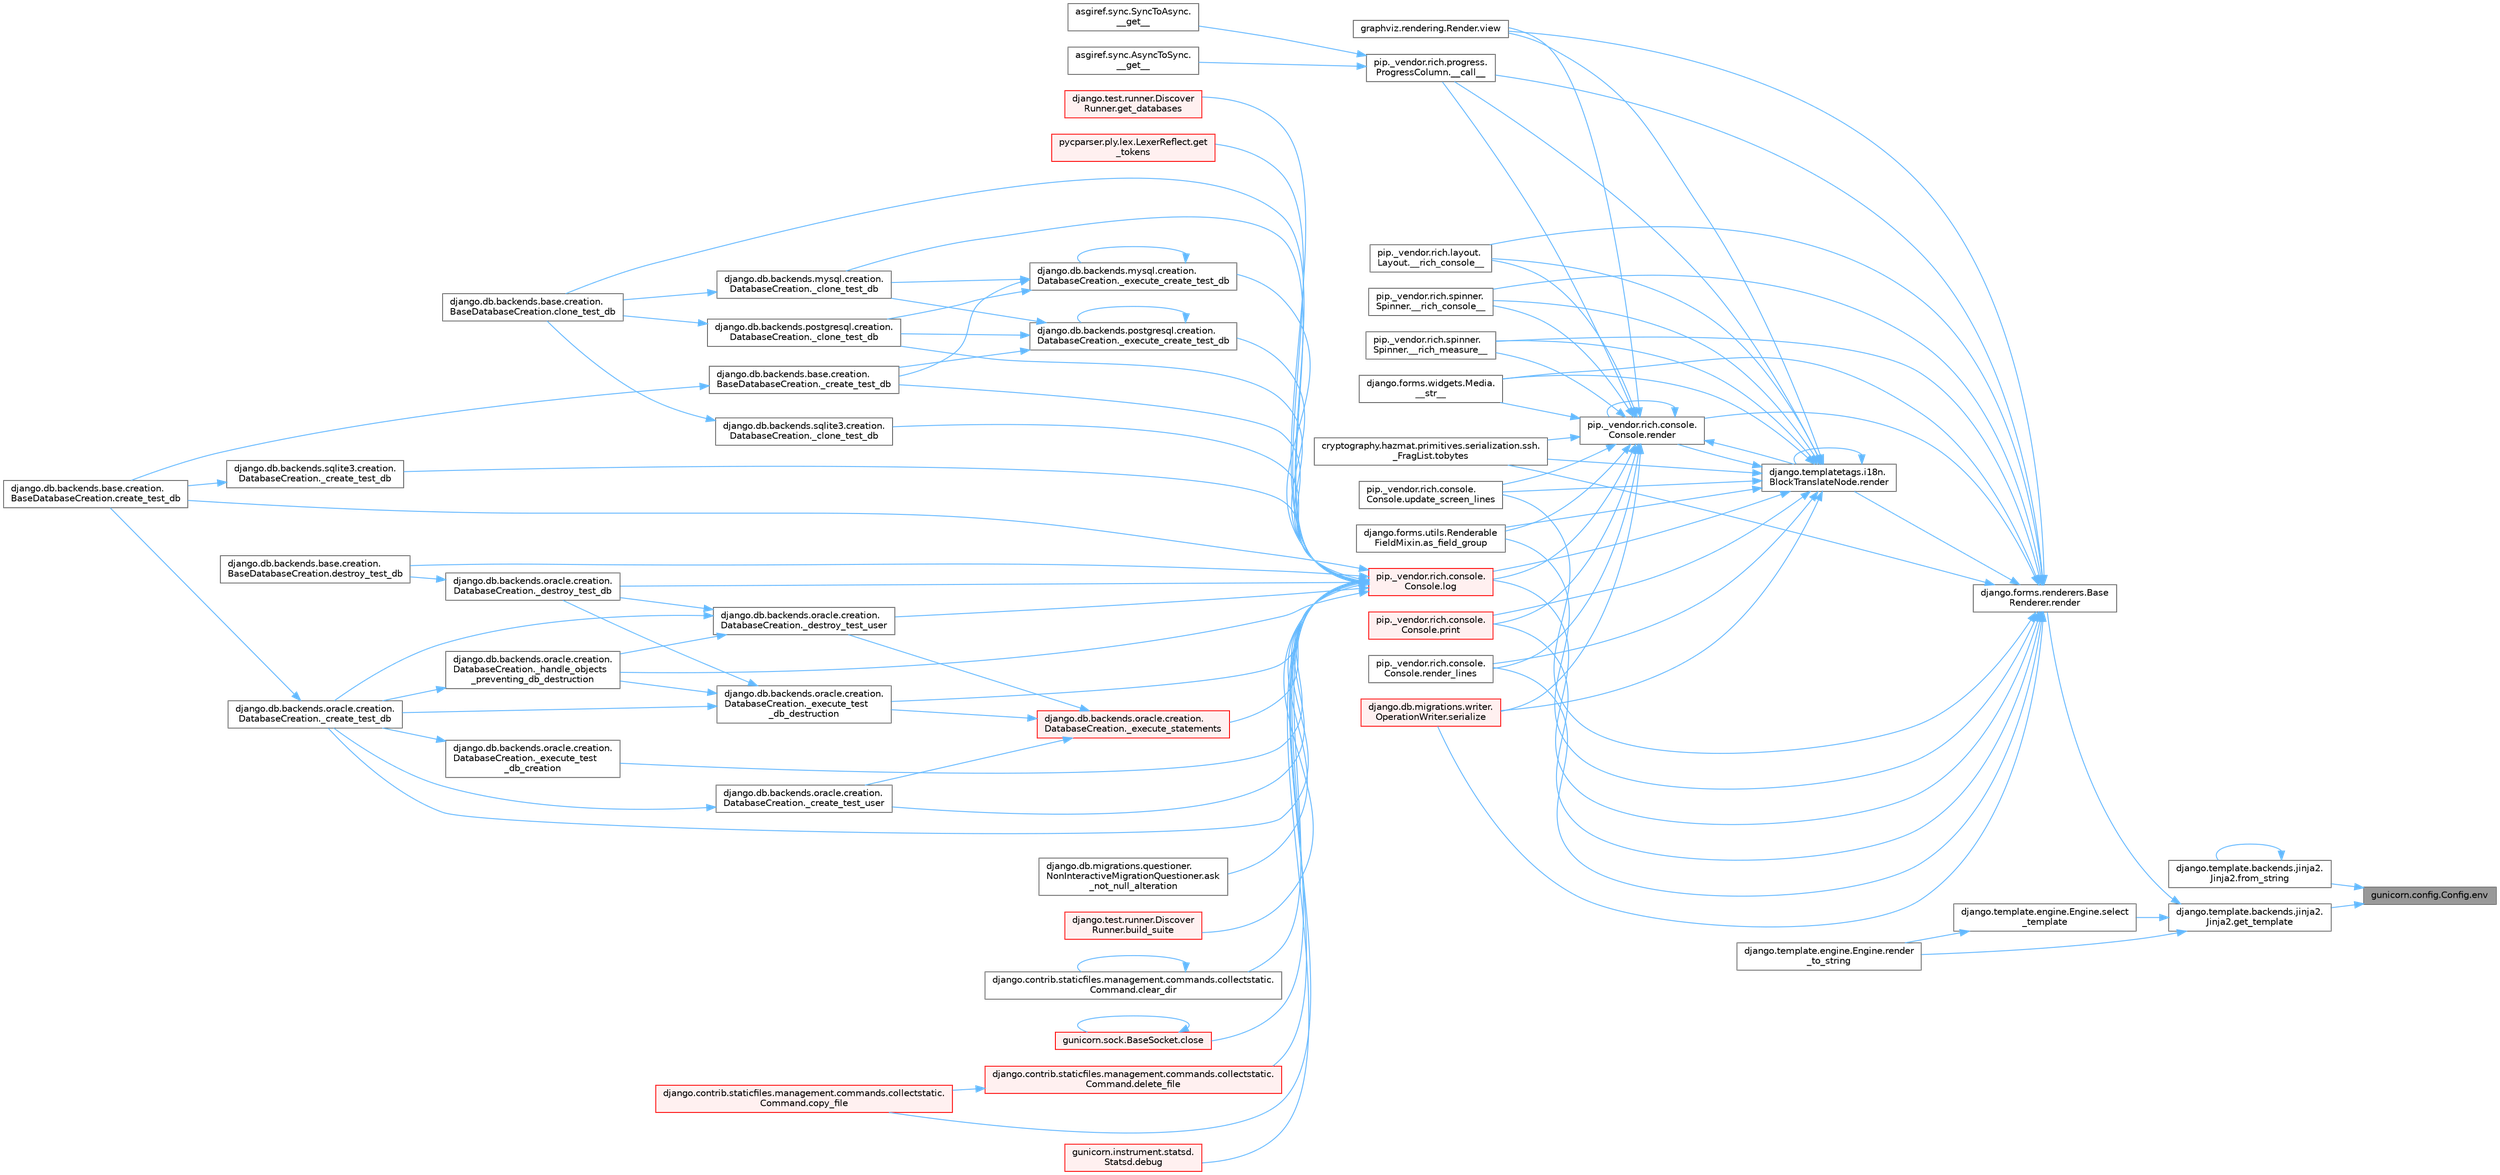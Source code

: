 digraph "gunicorn.config.Config.env"
{
 // LATEX_PDF_SIZE
  bgcolor="transparent";
  edge [fontname=Helvetica,fontsize=10,labelfontname=Helvetica,labelfontsize=10];
  node [fontname=Helvetica,fontsize=10,shape=box,height=0.2,width=0.4];
  rankdir="RL";
  Node1 [id="Node000001",label="gunicorn.config.Config.env",height=0.2,width=0.4,color="gray40", fillcolor="grey60", style="filled", fontcolor="black",tooltip=" "];
  Node1 -> Node2 [id="edge1_Node000001_Node000002",dir="back",color="steelblue1",style="solid",tooltip=" "];
  Node2 [id="Node000002",label="django.template.backends.jinja2.\lJinja2.from_string",height=0.2,width=0.4,color="grey40", fillcolor="white", style="filled",URL="$classdjango_1_1template_1_1backends_1_1jinja2_1_1_jinja2.html#ac6bd7ef1752b1fd673c8bdb0ae0487ab",tooltip=" "];
  Node2 -> Node2 [id="edge2_Node000002_Node000002",dir="back",color="steelblue1",style="solid",tooltip=" "];
  Node1 -> Node3 [id="edge3_Node000001_Node000003",dir="back",color="steelblue1",style="solid",tooltip=" "];
  Node3 [id="Node000003",label="django.template.backends.jinja2.\lJinja2.get_template",height=0.2,width=0.4,color="grey40", fillcolor="white", style="filled",URL="$classdjango_1_1template_1_1backends_1_1jinja2_1_1_jinja2.html#a9265545a8f140b3d6554426b83cb56ec",tooltip=" "];
  Node3 -> Node4 [id="edge4_Node000003_Node000004",dir="back",color="steelblue1",style="solid",tooltip=" "];
  Node4 [id="Node000004",label="django.forms.renderers.Base\lRenderer.render",height=0.2,width=0.4,color="grey40", fillcolor="white", style="filled",URL="$classdjango_1_1forms_1_1renderers_1_1_base_renderer.html#afc2864a13f4b09dd1ed354c16e047652",tooltip=" "];
  Node4 -> Node5 [id="edge5_Node000004_Node000005",dir="back",color="steelblue1",style="solid",tooltip=" "];
  Node5 [id="Node000005",label="pip._vendor.rich.progress.\lProgressColumn.__call__",height=0.2,width=0.4,color="grey40", fillcolor="white", style="filled",URL="$classpip_1_1__vendor_1_1rich_1_1progress_1_1_progress_column.html#ae0c399be74222f949edb0fa5324cf6ea",tooltip=" "];
  Node5 -> Node6 [id="edge6_Node000005_Node000006",dir="back",color="steelblue1",style="solid",tooltip=" "];
  Node6 [id="Node000006",label="asgiref.sync.AsyncToSync.\l__get__",height=0.2,width=0.4,color="grey40", fillcolor="white", style="filled",URL="$classasgiref_1_1sync_1_1_async_to_sync.html#a23e9ef7a73da98dad9e3f4e65846969b",tooltip=" "];
  Node5 -> Node7 [id="edge7_Node000005_Node000007",dir="back",color="steelblue1",style="solid",tooltip=" "];
  Node7 [id="Node000007",label="asgiref.sync.SyncToAsync.\l__get__",height=0.2,width=0.4,color="grey40", fillcolor="white", style="filled",URL="$classasgiref_1_1sync_1_1_sync_to_async.html#aebdfbe3f01079a529fd2f39810597381",tooltip=" "];
  Node4 -> Node8 [id="edge8_Node000004_Node000008",dir="back",color="steelblue1",style="solid",tooltip=" "];
  Node8 [id="Node000008",label="pip._vendor.rich.layout.\lLayout.__rich_console__",height=0.2,width=0.4,color="grey40", fillcolor="white", style="filled",URL="$classpip_1_1__vendor_1_1rich_1_1layout_1_1_layout.html#ac39cb3d17d2b0324ee1b0dada41a3ebd",tooltip=" "];
  Node4 -> Node9 [id="edge9_Node000004_Node000009",dir="back",color="steelblue1",style="solid",tooltip=" "];
  Node9 [id="Node000009",label="pip._vendor.rich.spinner.\lSpinner.__rich_console__",height=0.2,width=0.4,color="grey40", fillcolor="white", style="filled",URL="$classpip_1_1__vendor_1_1rich_1_1spinner_1_1_spinner.html#a6883d8dced19ac48d4dfc74f776357fd",tooltip=" "];
  Node4 -> Node10 [id="edge10_Node000004_Node000010",dir="back",color="steelblue1",style="solid",tooltip=" "];
  Node10 [id="Node000010",label="pip._vendor.rich.spinner.\lSpinner.__rich_measure__",height=0.2,width=0.4,color="grey40", fillcolor="white", style="filled",URL="$classpip_1_1__vendor_1_1rich_1_1spinner_1_1_spinner.html#a89745682c823c44a31bae8e8d07869f5",tooltip=" "];
  Node4 -> Node11 [id="edge11_Node000004_Node000011",dir="back",color="steelblue1",style="solid",tooltip=" "];
  Node11 [id="Node000011",label="django.forms.widgets.Media.\l__str__",height=0.2,width=0.4,color="grey40", fillcolor="white", style="filled",URL="$classdjango_1_1forms_1_1widgets_1_1_media.html#ae1651710548a7d9f14f036d035012d21",tooltip=" "];
  Node4 -> Node12 [id="edge12_Node000004_Node000012",dir="back",color="steelblue1",style="solid",tooltip=" "];
  Node12 [id="Node000012",label="django.forms.utils.Renderable\lFieldMixin.as_field_group",height=0.2,width=0.4,color="grey40", fillcolor="white", style="filled",URL="$classdjango_1_1forms_1_1utils_1_1_renderable_field_mixin.html#a1e9a1b4f790ea694431554267fd5d74c",tooltip=" "];
  Node4 -> Node13 [id="edge13_Node000004_Node000013",dir="back",color="steelblue1",style="solid",tooltip=" "];
  Node13 [id="Node000013",label="pip._vendor.rich.console.\lConsole.log",height=0.2,width=0.4,color="red", fillcolor="#FFF0F0", style="filled",URL="$classpip_1_1__vendor_1_1rich_1_1console_1_1_console.html#af9c77e39f9413fc2b134c60cfa23b0f1",tooltip=" "];
  Node13 -> Node14 [id="edge14_Node000013_Node000014",dir="back",color="steelblue1",style="solid",tooltip=" "];
  Node14 [id="Node000014",label="django.db.backends.mysql.creation.\lDatabaseCreation._clone_test_db",height=0.2,width=0.4,color="grey40", fillcolor="white", style="filled",URL="$classdjango_1_1db_1_1backends_1_1mysql_1_1creation_1_1_database_creation.html#ab4d99b6a9b6a81141d0fba9440d91619",tooltip=" "];
  Node14 -> Node15 [id="edge15_Node000014_Node000015",dir="back",color="steelblue1",style="solid",tooltip=" "];
  Node15 [id="Node000015",label="django.db.backends.base.creation.\lBaseDatabaseCreation.clone_test_db",height=0.2,width=0.4,color="grey40", fillcolor="white", style="filled",URL="$classdjango_1_1db_1_1backends_1_1base_1_1creation_1_1_base_database_creation.html#aa792ff2a6725c1020027c189ff967316",tooltip=" "];
  Node13 -> Node16 [id="edge16_Node000013_Node000016",dir="back",color="steelblue1",style="solid",tooltip=" "];
  Node16 [id="Node000016",label="django.db.backends.postgresql.creation.\lDatabaseCreation._clone_test_db",height=0.2,width=0.4,color="grey40", fillcolor="white", style="filled",URL="$classdjango_1_1db_1_1backends_1_1postgresql_1_1creation_1_1_database_creation.html#ab57e8a2ba94a8a4888fd435036b4c322",tooltip=" "];
  Node16 -> Node15 [id="edge17_Node000016_Node000015",dir="back",color="steelblue1",style="solid",tooltip=" "];
  Node13 -> Node17 [id="edge18_Node000013_Node000017",dir="back",color="steelblue1",style="solid",tooltip=" "];
  Node17 [id="Node000017",label="django.db.backends.sqlite3.creation.\lDatabaseCreation._clone_test_db",height=0.2,width=0.4,color="grey40", fillcolor="white", style="filled",URL="$classdjango_1_1db_1_1backends_1_1sqlite3_1_1creation_1_1_database_creation.html#a43a28bd11187e2b0677fd0be7643387b",tooltip=" "];
  Node17 -> Node15 [id="edge19_Node000017_Node000015",dir="back",color="steelblue1",style="solid",tooltip=" "];
  Node13 -> Node18 [id="edge20_Node000013_Node000018",dir="back",color="steelblue1",style="solid",tooltip=" "];
  Node18 [id="Node000018",label="django.db.backends.base.creation.\lBaseDatabaseCreation._create_test_db",height=0.2,width=0.4,color="grey40", fillcolor="white", style="filled",URL="$classdjango_1_1db_1_1backends_1_1base_1_1creation_1_1_base_database_creation.html#a3782aff49b95503af2f0e518a10dc22d",tooltip=" "];
  Node18 -> Node19 [id="edge21_Node000018_Node000019",dir="back",color="steelblue1",style="solid",tooltip=" "];
  Node19 [id="Node000019",label="django.db.backends.base.creation.\lBaseDatabaseCreation.create_test_db",height=0.2,width=0.4,color="grey40", fillcolor="white", style="filled",URL="$classdjango_1_1db_1_1backends_1_1base_1_1creation_1_1_base_database_creation.html#af6962208f3f5ffa10ab9acf501090181",tooltip=" "];
  Node13 -> Node20 [id="edge22_Node000013_Node000020",dir="back",color="steelblue1",style="solid",tooltip=" "];
  Node20 [id="Node000020",label="django.db.backends.oracle.creation.\lDatabaseCreation._create_test_db",height=0.2,width=0.4,color="grey40", fillcolor="white", style="filled",URL="$classdjango_1_1db_1_1backends_1_1oracle_1_1creation_1_1_database_creation.html#aea03f2099a0f6691226755c6b60c133f",tooltip=" "];
  Node20 -> Node19 [id="edge23_Node000020_Node000019",dir="back",color="steelblue1",style="solid",tooltip=" "];
  Node13 -> Node21 [id="edge24_Node000013_Node000021",dir="back",color="steelblue1",style="solid",tooltip=" "];
  Node21 [id="Node000021",label="django.db.backends.sqlite3.creation.\lDatabaseCreation._create_test_db",height=0.2,width=0.4,color="grey40", fillcolor="white", style="filled",URL="$classdjango_1_1db_1_1backends_1_1sqlite3_1_1creation_1_1_database_creation.html#a67d2c057a1e604f78b379e63cd6bff28",tooltip=" "];
  Node21 -> Node19 [id="edge25_Node000021_Node000019",dir="back",color="steelblue1",style="solid",tooltip=" "];
  Node13 -> Node22 [id="edge26_Node000013_Node000022",dir="back",color="steelblue1",style="solid",tooltip=" "];
  Node22 [id="Node000022",label="django.db.backends.oracle.creation.\lDatabaseCreation._create_test_user",height=0.2,width=0.4,color="grey40", fillcolor="white", style="filled",URL="$classdjango_1_1db_1_1backends_1_1oracle_1_1creation_1_1_database_creation.html#a59ea754a7f0af2c6d24086c033e1a0dd",tooltip=" "];
  Node22 -> Node20 [id="edge27_Node000022_Node000020",dir="back",color="steelblue1",style="solid",tooltip=" "];
  Node13 -> Node23 [id="edge28_Node000013_Node000023",dir="back",color="steelblue1",style="solid",tooltip=" "];
  Node23 [id="Node000023",label="django.db.backends.oracle.creation.\lDatabaseCreation._destroy_test_db",height=0.2,width=0.4,color="grey40", fillcolor="white", style="filled",URL="$classdjango_1_1db_1_1backends_1_1oracle_1_1creation_1_1_database_creation.html#a08dd28500eb796fba820014d705845e1",tooltip=" "];
  Node23 -> Node24 [id="edge29_Node000023_Node000024",dir="back",color="steelblue1",style="solid",tooltip=" "];
  Node24 [id="Node000024",label="django.db.backends.base.creation.\lBaseDatabaseCreation.destroy_test_db",height=0.2,width=0.4,color="grey40", fillcolor="white", style="filled",URL="$classdjango_1_1db_1_1backends_1_1base_1_1creation_1_1_base_database_creation.html#a2c41c21dd95190d85b132c7666f9593d",tooltip=" "];
  Node13 -> Node25 [id="edge30_Node000013_Node000025",dir="back",color="steelblue1",style="solid",tooltip=" "];
  Node25 [id="Node000025",label="django.db.backends.oracle.creation.\lDatabaseCreation._destroy_test_user",height=0.2,width=0.4,color="grey40", fillcolor="white", style="filled",URL="$classdjango_1_1db_1_1backends_1_1oracle_1_1creation_1_1_database_creation.html#ac5b566d811b2dcccb9c6c125486ec8b9",tooltip=" "];
  Node25 -> Node20 [id="edge31_Node000025_Node000020",dir="back",color="steelblue1",style="solid",tooltip=" "];
  Node25 -> Node23 [id="edge32_Node000025_Node000023",dir="back",color="steelblue1",style="solid",tooltip=" "];
  Node25 -> Node26 [id="edge33_Node000025_Node000026",dir="back",color="steelblue1",style="solid",tooltip=" "];
  Node26 [id="Node000026",label="django.db.backends.oracle.creation.\lDatabaseCreation._handle_objects\l_preventing_db_destruction",height=0.2,width=0.4,color="grey40", fillcolor="white", style="filled",URL="$classdjango_1_1db_1_1backends_1_1oracle_1_1creation_1_1_database_creation.html#a1c37c804f0a89dbadda5bc9fd5b601af",tooltip=" "];
  Node26 -> Node20 [id="edge34_Node000026_Node000020",dir="back",color="steelblue1",style="solid",tooltip=" "];
  Node13 -> Node27 [id="edge35_Node000013_Node000027",dir="back",color="steelblue1",style="solid",tooltip=" "];
  Node27 [id="Node000027",label="django.db.backends.mysql.creation.\lDatabaseCreation._execute_create_test_db",height=0.2,width=0.4,color="grey40", fillcolor="white", style="filled",URL="$classdjango_1_1db_1_1backends_1_1mysql_1_1creation_1_1_database_creation.html#ab42ab74c9087be175aad845aec9d4160",tooltip=" "];
  Node27 -> Node14 [id="edge36_Node000027_Node000014",dir="back",color="steelblue1",style="solid",tooltip=" "];
  Node27 -> Node16 [id="edge37_Node000027_Node000016",dir="back",color="steelblue1",style="solid",tooltip=" "];
  Node27 -> Node18 [id="edge38_Node000027_Node000018",dir="back",color="steelblue1",style="solid",tooltip=" "];
  Node27 -> Node27 [id="edge39_Node000027_Node000027",dir="back",color="steelblue1",style="solid",tooltip=" "];
  Node13 -> Node28 [id="edge40_Node000013_Node000028",dir="back",color="steelblue1",style="solid",tooltip=" "];
  Node28 [id="Node000028",label="django.db.backends.postgresql.creation.\lDatabaseCreation._execute_create_test_db",height=0.2,width=0.4,color="grey40", fillcolor="white", style="filled",URL="$classdjango_1_1db_1_1backends_1_1postgresql_1_1creation_1_1_database_creation.html#a8c9e9502a3370ff7f46e7982b1ace1ec",tooltip=" "];
  Node28 -> Node14 [id="edge41_Node000028_Node000014",dir="back",color="steelblue1",style="solid",tooltip=" "];
  Node28 -> Node16 [id="edge42_Node000028_Node000016",dir="back",color="steelblue1",style="solid",tooltip=" "];
  Node28 -> Node18 [id="edge43_Node000028_Node000018",dir="back",color="steelblue1",style="solid",tooltip=" "];
  Node28 -> Node28 [id="edge44_Node000028_Node000028",dir="back",color="steelblue1",style="solid",tooltip=" "];
  Node13 -> Node29 [id="edge45_Node000013_Node000029",dir="back",color="steelblue1",style="solid",tooltip=" "];
  Node29 [id="Node000029",label="django.db.backends.oracle.creation.\lDatabaseCreation._execute_statements",height=0.2,width=0.4,color="red", fillcolor="#FFF0F0", style="filled",URL="$classdjango_1_1db_1_1backends_1_1oracle_1_1creation_1_1_database_creation.html#a40f0a887cb7b18753bb057b12ede6de5",tooltip=" "];
  Node29 -> Node22 [id="edge46_Node000029_Node000022",dir="back",color="steelblue1",style="solid",tooltip=" "];
  Node29 -> Node25 [id="edge47_Node000029_Node000025",dir="back",color="steelblue1",style="solid",tooltip=" "];
  Node29 -> Node32 [id="edge48_Node000029_Node000032",dir="back",color="steelblue1",style="solid",tooltip=" "];
  Node32 [id="Node000032",label="django.db.backends.oracle.creation.\lDatabaseCreation._execute_test\l_db_destruction",height=0.2,width=0.4,color="grey40", fillcolor="white", style="filled",URL="$classdjango_1_1db_1_1backends_1_1oracle_1_1creation_1_1_database_creation.html#a122c68cb1495e4c1a5c9c6a8f61ea46f",tooltip=" "];
  Node32 -> Node20 [id="edge49_Node000032_Node000020",dir="back",color="steelblue1",style="solid",tooltip=" "];
  Node32 -> Node23 [id="edge50_Node000032_Node000023",dir="back",color="steelblue1",style="solid",tooltip=" "];
  Node32 -> Node26 [id="edge51_Node000032_Node000026",dir="back",color="steelblue1",style="solid",tooltip=" "];
  Node13 -> Node31 [id="edge52_Node000013_Node000031",dir="back",color="steelblue1",style="solid",tooltip=" "];
  Node31 [id="Node000031",label="django.db.backends.oracle.creation.\lDatabaseCreation._execute_test\l_db_creation",height=0.2,width=0.4,color="grey40", fillcolor="white", style="filled",URL="$classdjango_1_1db_1_1backends_1_1oracle_1_1creation_1_1_database_creation.html#a66d037f8286d396a98cf6ad2a5b9f25f",tooltip=" "];
  Node31 -> Node20 [id="edge53_Node000031_Node000020",dir="back",color="steelblue1",style="solid",tooltip=" "];
  Node13 -> Node32 [id="edge54_Node000013_Node000032",dir="back",color="steelblue1",style="solid",tooltip=" "];
  Node13 -> Node26 [id="edge55_Node000013_Node000026",dir="back",color="steelblue1",style="solid",tooltip=" "];
  Node13 -> Node33 [id="edge56_Node000013_Node000033",dir="back",color="steelblue1",style="solid",tooltip=" "];
  Node33 [id="Node000033",label="django.db.migrations.questioner.\lNonInteractiveMigrationQuestioner.ask\l_not_null_alteration",height=0.2,width=0.4,color="grey40", fillcolor="white", style="filled",URL="$classdjango_1_1db_1_1migrations_1_1questioner_1_1_non_interactive_migration_questioner.html#a8e2e9dcddaff9a58581a3bdfbc87136f",tooltip=" "];
  Node13 -> Node34 [id="edge57_Node000013_Node000034",dir="back",color="steelblue1",style="solid",tooltip=" "];
  Node34 [id="Node000034",label="django.test.runner.Discover\lRunner.build_suite",height=0.2,width=0.4,color="red", fillcolor="#FFF0F0", style="filled",URL="$classdjango_1_1test_1_1runner_1_1_discover_runner.html#a59c1b9e138786179fdbfce3ab15bf2c8",tooltip=" "];
  Node13 -> Node36 [id="edge58_Node000013_Node000036",dir="back",color="steelblue1",style="solid",tooltip=" "];
  Node36 [id="Node000036",label="django.contrib.staticfiles.management.commands.collectstatic.\lCommand.clear_dir",height=0.2,width=0.4,color="grey40", fillcolor="white", style="filled",URL="$classdjango_1_1contrib_1_1staticfiles_1_1management_1_1commands_1_1collectstatic_1_1_command.html#a2974077448bb3e1203a0c82350976399",tooltip=" "];
  Node36 -> Node36 [id="edge59_Node000036_Node000036",dir="back",color="steelblue1",style="solid",tooltip=" "];
  Node13 -> Node15 [id="edge60_Node000013_Node000015",dir="back",color="steelblue1",style="solid",tooltip=" "];
  Node13 -> Node37 [id="edge61_Node000013_Node000037",dir="back",color="steelblue1",style="solid",tooltip=" "];
  Node37 [id="Node000037",label="gunicorn.sock.BaseSocket.close",height=0.2,width=0.4,color="red", fillcolor="#FFF0F0", style="filled",URL="$classgunicorn_1_1sock_1_1_base_socket.html#af2002e81bf30cc8c6614f9568af6ef06",tooltip=" "];
  Node37 -> Node37 [id="edge62_Node000037_Node000037",dir="back",color="steelblue1",style="solid",tooltip=" "];
  Node13 -> Node2416 [id="edge63_Node000013_Node002416",dir="back",color="steelblue1",style="solid",tooltip=" "];
  Node2416 [id="Node002416",label="django.contrib.staticfiles.management.commands.collectstatic.\lCommand.copy_file",height=0.2,width=0.4,color="red", fillcolor="#FFF0F0", style="filled",URL="$classdjango_1_1contrib_1_1staticfiles_1_1management_1_1commands_1_1collectstatic_1_1_command.html#aa1d53e284649215d968d4bb505fb4d4b",tooltip=" "];
  Node13 -> Node19 [id="edge64_Node000013_Node000019",dir="back",color="steelblue1",style="solid",tooltip=" "];
  Node13 -> Node2998 [id="edge65_Node000013_Node002998",dir="back",color="steelblue1",style="solid",tooltip=" "];
  Node2998 [id="Node002998",label="gunicorn.instrument.statsd.\lStatsd.debug",height=0.2,width=0.4,color="red", fillcolor="#FFF0F0", style="filled",URL="$classgunicorn_1_1instrument_1_1statsd_1_1_statsd.html#abb1906a025131e88e3da6201580d70b8",tooltip=" "];
  Node13 -> Node2415 [id="edge66_Node000013_Node002415",dir="back",color="steelblue1",style="solid",tooltip=" "];
  Node2415 [id="Node002415",label="django.contrib.staticfiles.management.commands.collectstatic.\lCommand.delete_file",height=0.2,width=0.4,color="red", fillcolor="#FFF0F0", style="filled",URL="$classdjango_1_1contrib_1_1staticfiles_1_1management_1_1commands_1_1collectstatic_1_1_command.html#a54d45dfce4bec3a86e7cd24afd6ade21",tooltip=" "];
  Node2415 -> Node2416 [id="edge67_Node002415_Node002416",dir="back",color="steelblue1",style="solid",tooltip=" "];
  Node13 -> Node24 [id="edge68_Node000013_Node000024",dir="back",color="steelblue1",style="solid",tooltip=" "];
  Node13 -> Node2999 [id="edge69_Node000013_Node002999",dir="back",color="steelblue1",style="solid",tooltip=" "];
  Node2999 [id="Node002999",label="django.test.runner.Discover\lRunner.get_databases",height=0.2,width=0.4,color="red", fillcolor="#FFF0F0", style="filled",URL="$classdjango_1_1test_1_1runner_1_1_discover_runner.html#ad447cd139bbf24a8ca2d0c4bd0bb9810",tooltip=" "];
  Node13 -> Node1608 [id="edge70_Node000013_Node001608",dir="back",color="steelblue1",style="solid",tooltip=" "];
  Node1608 [id="Node001608",label="pycparser.ply.lex.LexerReflect.get\l_tokens",height=0.2,width=0.4,color="red", fillcolor="#FFF0F0", style="filled",URL="$classpycparser_1_1ply_1_1lex_1_1_lexer_reflect.html#a10983bce282c9b55abb82ce3807c6286",tooltip=" "];
  Node4 -> Node434 [id="edge71_Node000004_Node000434",dir="back",color="steelblue1",style="solid",tooltip=" "];
  Node434 [id="Node000434",label="pip._vendor.rich.console.\lConsole.print",height=0.2,width=0.4,color="red", fillcolor="#FFF0F0", style="filled",URL="$classpip_1_1__vendor_1_1rich_1_1console_1_1_console.html#af954370cdbb49236b597f2c11064549d",tooltip=" "];
  Node4 -> Node516 [id="edge72_Node000004_Node000516",dir="back",color="steelblue1",style="solid",tooltip=" "];
  Node516 [id="Node000516",label="django.templatetags.i18n.\lBlockTranslateNode.render",height=0.2,width=0.4,color="grey40", fillcolor="white", style="filled",URL="$classdjango_1_1templatetags_1_1i18n_1_1_block_translate_node.html#aaf05bebfd02c1c4b676387ada0357832",tooltip=" "];
  Node516 -> Node5 [id="edge73_Node000516_Node000005",dir="back",color="steelblue1",style="solid",tooltip=" "];
  Node516 -> Node8 [id="edge74_Node000516_Node000008",dir="back",color="steelblue1",style="solid",tooltip=" "];
  Node516 -> Node9 [id="edge75_Node000516_Node000009",dir="back",color="steelblue1",style="solid",tooltip=" "];
  Node516 -> Node10 [id="edge76_Node000516_Node000010",dir="back",color="steelblue1",style="solid",tooltip=" "];
  Node516 -> Node11 [id="edge77_Node000516_Node000011",dir="back",color="steelblue1",style="solid",tooltip=" "];
  Node516 -> Node12 [id="edge78_Node000516_Node000012",dir="back",color="steelblue1",style="solid",tooltip=" "];
  Node516 -> Node13 [id="edge79_Node000516_Node000013",dir="back",color="steelblue1",style="solid",tooltip=" "];
  Node516 -> Node434 [id="edge80_Node000516_Node000434",dir="back",color="steelblue1",style="solid",tooltip=" "];
  Node516 -> Node516 [id="edge81_Node000516_Node000516",dir="back",color="steelblue1",style="solid",tooltip=" "];
  Node516 -> Node517 [id="edge82_Node000516_Node000517",dir="back",color="steelblue1",style="solid",tooltip=" "];
  Node517 [id="Node000517",label="pip._vendor.rich.console.\lConsole.render",height=0.2,width=0.4,color="grey40", fillcolor="white", style="filled",URL="$classpip_1_1__vendor_1_1rich_1_1console_1_1_console.html#a9551b8254c573105adde80622393a938",tooltip=" "];
  Node517 -> Node5 [id="edge83_Node000517_Node000005",dir="back",color="steelblue1",style="solid",tooltip=" "];
  Node517 -> Node8 [id="edge84_Node000517_Node000008",dir="back",color="steelblue1",style="solid",tooltip=" "];
  Node517 -> Node9 [id="edge85_Node000517_Node000009",dir="back",color="steelblue1",style="solid",tooltip=" "];
  Node517 -> Node10 [id="edge86_Node000517_Node000010",dir="back",color="steelblue1",style="solid",tooltip=" "];
  Node517 -> Node11 [id="edge87_Node000517_Node000011",dir="back",color="steelblue1",style="solid",tooltip=" "];
  Node517 -> Node12 [id="edge88_Node000517_Node000012",dir="back",color="steelblue1",style="solid",tooltip=" "];
  Node517 -> Node13 [id="edge89_Node000517_Node000013",dir="back",color="steelblue1",style="solid",tooltip=" "];
  Node517 -> Node434 [id="edge90_Node000517_Node000434",dir="back",color="steelblue1",style="solid",tooltip=" "];
  Node517 -> Node516 [id="edge91_Node000517_Node000516",dir="back",color="steelblue1",style="solid",tooltip=" "];
  Node517 -> Node517 [id="edge92_Node000517_Node000517",dir="back",color="steelblue1",style="solid",tooltip=" "];
  Node517 -> Node518 [id="edge93_Node000517_Node000518",dir="back",color="steelblue1",style="solid",tooltip=" "];
  Node518 [id="Node000518",label="pip._vendor.rich.console.\lConsole.render_lines",height=0.2,width=0.4,color="grey40", fillcolor="white", style="filled",URL="$classpip_1_1__vendor_1_1rich_1_1console_1_1_console.html#a5818808a49db20c5bee6986425f96f14",tooltip=" "];
  Node517 -> Node519 [id="edge94_Node000517_Node000519",dir="back",color="steelblue1",style="solid",tooltip=" "];
  Node519 [id="Node000519",label="django.db.migrations.writer.\lOperationWriter.serialize",height=0.2,width=0.4,color="red", fillcolor="#FFF0F0", style="filled",URL="$classdjango_1_1db_1_1migrations_1_1writer_1_1_operation_writer.html#a866e8d13e1c54a35d74e9a6b0383b2f8",tooltip=" "];
  Node517 -> Node591 [id="edge95_Node000517_Node000591",dir="back",color="steelblue1",style="solid",tooltip=" "];
  Node591 [id="Node000591",label="cryptography.hazmat.primitives.serialization.ssh.\l_FragList.tobytes",height=0.2,width=0.4,color="grey40", fillcolor="white", style="filled",URL="$classcryptography_1_1hazmat_1_1primitives_1_1serialization_1_1ssh_1_1___frag_list.html#a195dd4e7c741624829a13af53fa3de38",tooltip=" "];
  Node517 -> Node592 [id="edge96_Node000517_Node000592",dir="back",color="steelblue1",style="solid",tooltip=" "];
  Node592 [id="Node000592",label="pip._vendor.rich.console.\lConsole.update_screen_lines",height=0.2,width=0.4,color="grey40", fillcolor="white", style="filled",URL="$classpip_1_1__vendor_1_1rich_1_1console_1_1_console.html#a21cfe5af86ec7533f23d45fe2969817e",tooltip=" "];
  Node517 -> Node593 [id="edge97_Node000517_Node000593",dir="back",color="steelblue1",style="solid",tooltip=" "];
  Node593 [id="Node000593",label="graphviz.rendering.Render.view",height=0.2,width=0.4,color="grey40", fillcolor="white", style="filled",URL="$classgraphviz_1_1rendering_1_1_render.html#a53169c422996b9a7e92b5580c13914e2",tooltip=" "];
  Node516 -> Node518 [id="edge98_Node000516_Node000518",dir="back",color="steelblue1",style="solid",tooltip=" "];
  Node516 -> Node519 [id="edge99_Node000516_Node000519",dir="back",color="steelblue1",style="solid",tooltip=" "];
  Node516 -> Node591 [id="edge100_Node000516_Node000591",dir="back",color="steelblue1",style="solid",tooltip=" "];
  Node516 -> Node592 [id="edge101_Node000516_Node000592",dir="back",color="steelblue1",style="solid",tooltip=" "];
  Node516 -> Node593 [id="edge102_Node000516_Node000593",dir="back",color="steelblue1",style="solid",tooltip=" "];
  Node4 -> Node517 [id="edge103_Node000004_Node000517",dir="back",color="steelblue1",style="solid",tooltip=" "];
  Node4 -> Node518 [id="edge104_Node000004_Node000518",dir="back",color="steelblue1",style="solid",tooltip=" "];
  Node4 -> Node519 [id="edge105_Node000004_Node000519",dir="back",color="steelblue1",style="solid",tooltip=" "];
  Node4 -> Node591 [id="edge106_Node000004_Node000591",dir="back",color="steelblue1",style="solid",tooltip=" "];
  Node4 -> Node592 [id="edge107_Node000004_Node000592",dir="back",color="steelblue1",style="solid",tooltip=" "];
  Node4 -> Node593 [id="edge108_Node000004_Node000593",dir="back",color="steelblue1",style="solid",tooltip=" "];
  Node3 -> Node2989 [id="edge109_Node000003_Node002989",dir="back",color="steelblue1",style="solid",tooltip=" "];
  Node2989 [id="Node002989",label="django.template.engine.Engine.render\l_to_string",height=0.2,width=0.4,color="grey40", fillcolor="white", style="filled",URL="$classdjango_1_1template_1_1engine_1_1_engine.html#a2a857066b463a553f75f87377331a1e0",tooltip=" "];
  Node3 -> Node2990 [id="edge110_Node000003_Node002990",dir="back",color="steelblue1",style="solid",tooltip=" "];
  Node2990 [id="Node002990",label="django.template.engine.Engine.select\l_template",height=0.2,width=0.4,color="grey40", fillcolor="white", style="filled",URL="$classdjango_1_1template_1_1engine_1_1_engine.html#ae967bd188ed4949165f51563b6897a7b",tooltip=" "];
  Node2990 -> Node2989 [id="edge111_Node002990_Node002989",dir="back",color="steelblue1",style="solid",tooltip=" "];
}
